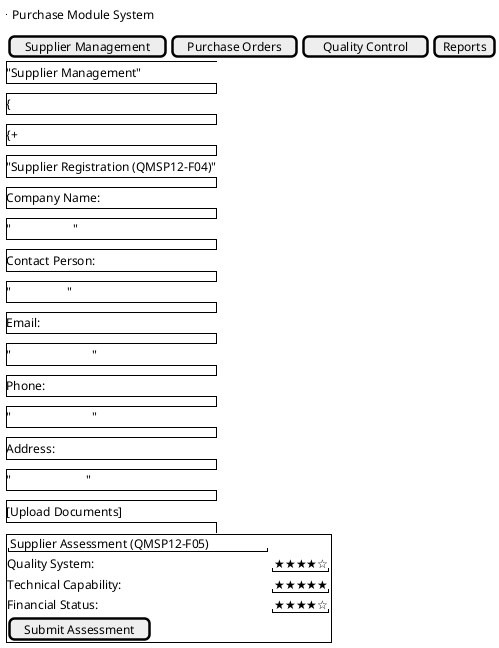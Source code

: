 @startuml "Purchase Module UI Mockup"
salt
{
{^"Purchase Module System"}
{
[Supplier Management] | [Purchase Orders] | [Quality Control] | [Reports]
}

{/ "Supplier Management"
{
{+ "Supplier Registration (QMSP12-F04)"
 Company Name: | "                    " 
 Contact Person: | "                  "
 Email: | "                          "
 Phone: | "                          "
 Address: | "                        "
 [Upload Documents]
}

{+ "Supplier Assessment (QMSP12-F05)"
 Quality System: | "★★★★☆"
 Technical Capability: | "★★★★★"
 Financial Status: | "★★★★☆"
 [Submit Assessment]
}
}
|
{/ "Purchase Orders"
{+ "Purchase Order (QMSP12-F06)"
 PO Number: | "AUTO-GENERATED"
 Supplier: | ^"Select Supplier     ▼^"
 
{#
 . | Material | Qty | Price | Total
 1 | "Item 1" | "100" | "$10" | "$1000"
 2 | "Item 2" | "50" | "$20" | "$1000"
}
 [Create PO] | [Save] | [Submit]
}
}
|
{/ "Quality Control"
{+ "Incoming Inspection"
 [X] Documentation Complete
 [X] Visual Inspection
 [ ] Quality Check
 
{+ "Quality Metrics (QMSP12-F07)"
 Quality: | "===========>" 95%
 Delivery: | "========>  " 80%
 Compliance: | "=========>" 90%
}
 [Accept] | [Reject] | [SCAR]
}
}
|
{/ "Performance"
{+ "Supplier Statistics"
 Active: | "125"
 Critical: | "45"
 Pending: | "5"

{+ "Action Items"
 SCARs: | "3 Open"
 Audits: | "8 Due"
 [View Details]
}
}
}

{
 Status: | "Connected to QMS" | User: | "Admin" | Last Update: | "%date("yyyy.MM.dd")"
}
}
@enduml
